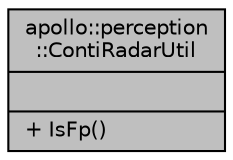 digraph "apollo::perception::ContiRadarUtil"
{
  edge [fontname="Helvetica",fontsize="10",labelfontname="Helvetica",labelfontsize="10"];
  node [fontname="Helvetica",fontsize="10",shape=record];
  Node1 [label="{apollo::perception\l::ContiRadarUtil\n||+ IsFp()\l}",height=0.2,width=0.4,color="black", fillcolor="grey75", style="filled" fontcolor="black"];
}
